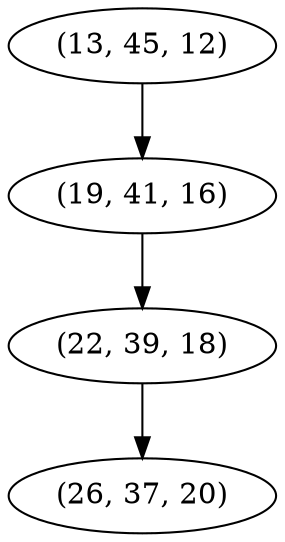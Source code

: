 digraph tree {
    "(13, 45, 12)";
    "(19, 41, 16)";
    "(22, 39, 18)";
    "(26, 37, 20)";
    "(13, 45, 12)" -> "(19, 41, 16)";
    "(19, 41, 16)" -> "(22, 39, 18)";
    "(22, 39, 18)" -> "(26, 37, 20)";
}
